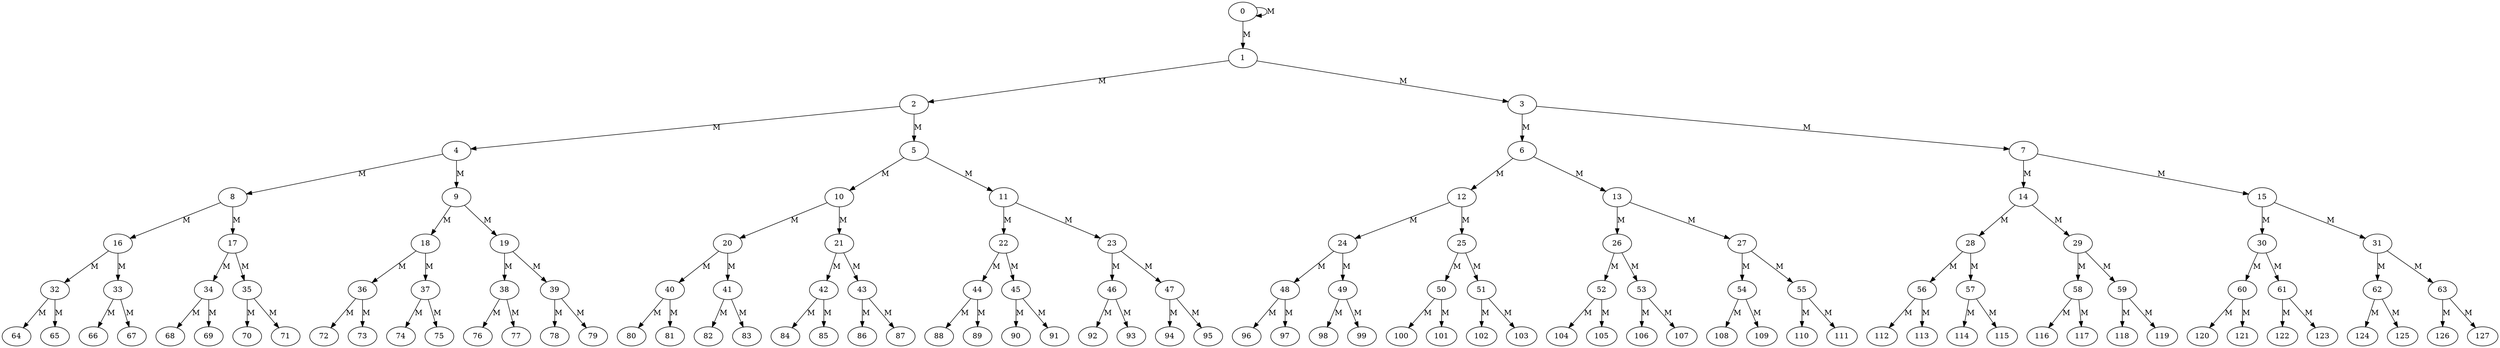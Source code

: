 digraph M{

 0 -> 0 [label="M"];
 0 -> 1 [label="M"];
 1 -> 2 [label="M"];
 1 -> 3 [label="M"];
 2 -> 4 [label="M"];
 2 -> 5 [label="M"];
 3 -> 6 [label="M"];
 3 -> 7 [label="M"];
 4 -> 8 [label="M"];
 4 -> 9 [label="M"];
 5 -> 10 [label="M"];
 5 -> 11 [label="M"];
 6 -> 12 [label="M"];
 6 -> 13 [label="M"];
 7 -> 14 [label="M"];
 7 -> 15 [label="M"];
 8 -> 16 [label="M"];
 8 -> 17 [label="M"];
 9 -> 18 [label="M"];
 9 -> 19 [label="M"];
 10 -> 20 [label="M"];
 10 -> 21 [label="M"];
 11 -> 22 [label="M"];
 11 -> 23 [label="M"];
 12 -> 24 [label="M"];
 12 -> 25 [label="M"];
 13 -> 26 [label="M"];
 13 -> 27 [label="M"];
 14 -> 28 [label="M"];
 14 -> 29 [label="M"];
 15 -> 30 [label="M"];
 15 -> 31 [label="M"];
 16 -> 32 [label="M"];
 16 -> 33 [label="M"];
 17 -> 34 [label="M"];
 17 -> 35 [label="M"];
 18 -> 36 [label="M"];
 18 -> 37 [label="M"];
 19 -> 38 [label="M"];
 19 -> 39 [label="M"];
 20 -> 40 [label="M"];
 20 -> 41 [label="M"];
 21 -> 42 [label="M"];
 21 -> 43 [label="M"];
 22 -> 44 [label="M"];
 22 -> 45 [label="M"];
 23 -> 46 [label="M"];
 23 -> 47 [label="M"];
 24 -> 48 [label="M"];
 24 -> 49 [label="M"];
 25 -> 50 [label="M"];
 25 -> 51 [label="M"];
 26 -> 52 [label="M"];
 26 -> 53 [label="M"];
 27 -> 54 [label="M"];
 27 -> 55 [label="M"];
 28 -> 56 [label="M"];
 28 -> 57 [label="M"];
 29 -> 58 [label="M"];
 29 -> 59 [label="M"];
 30 -> 60 [label="M"];
 30 -> 61 [label="M"];
 31 -> 62 [label="M"];
 31 -> 63 [label="M"];
 32 -> 64 [label="M"];
 32 -> 65 [label="M"];
 33 -> 66 [label="M"];
 33 -> 67 [label="M"];
 34 -> 68 [label="M"];
 34 -> 69 [label="M"];
 35 -> 70 [label="M"];
 35 -> 71 [label="M"];
 36 -> 72 [label="M"];
 36 -> 73 [label="M"];
 37 -> 74 [label="M"];
 37 -> 75 [label="M"];
 38 -> 76 [label="M"];
 38 -> 77 [label="M"];
 39 -> 78 [label="M"];
 39 -> 79 [label="M"];
 40 -> 80 [label="M"];
 40 -> 81 [label="M"];
 41 -> 82 [label="M"];
 41 -> 83 [label="M"];
 42 -> 84 [label="M"];
 42 -> 85 [label="M"];
 43 -> 86 [label="M"];
 43 -> 87 [label="M"];
 44 -> 88 [label="M"];
 44 -> 89 [label="M"];
 45 -> 90 [label="M"];
 45 -> 91 [label="M"];
 46 -> 92 [label="M"];
 46 -> 93 [label="M"];
 47 -> 94 [label="M"];
 47 -> 95 [label="M"];
 48 -> 96 [label="M"];
 48 -> 97 [label="M"];
 49 -> 98 [label="M"];
 49 -> 99 [label="M"];
 50 -> 100 [label="M"];
 50 -> 101 [label="M"];
 51 -> 102 [label="M"];
 51 -> 103 [label="M"];
 52 -> 104 [label="M"];
 52 -> 105 [label="M"];
 53 -> 106 [label="M"];
 53 -> 107 [label="M"];
 54 -> 108 [label="M"];
 54 -> 109 [label="M"];
 55 -> 110 [label="M"];
 55 -> 111 [label="M"];
 56 -> 112 [label="M"];
 56 -> 113 [label="M"];
 57 -> 114 [label="M"];
 57 -> 115 [label="M"];
 58 -> 116 [label="M"];
 58 -> 117 [label="M"];
 59 -> 118 [label="M"];
 59 -> 119 [label="M"];
 60 -> 120 [label="M"];
 60 -> 121 [label="M"];
 61 -> 122 [label="M"];
 61 -> 123 [label="M"];
 62 -> 124 [label="M"];
 62 -> 125 [label="M"];
 63 -> 126 [label="M"];
 63 -> 127 [label="M"];
}